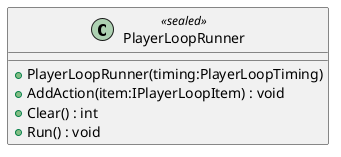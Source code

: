 @startuml
class PlayerLoopRunner <<sealed>> {
    + PlayerLoopRunner(timing:PlayerLoopTiming)
    + AddAction(item:IPlayerLoopItem) : void
    + Clear() : int
    + Run() : void
}
@enduml
